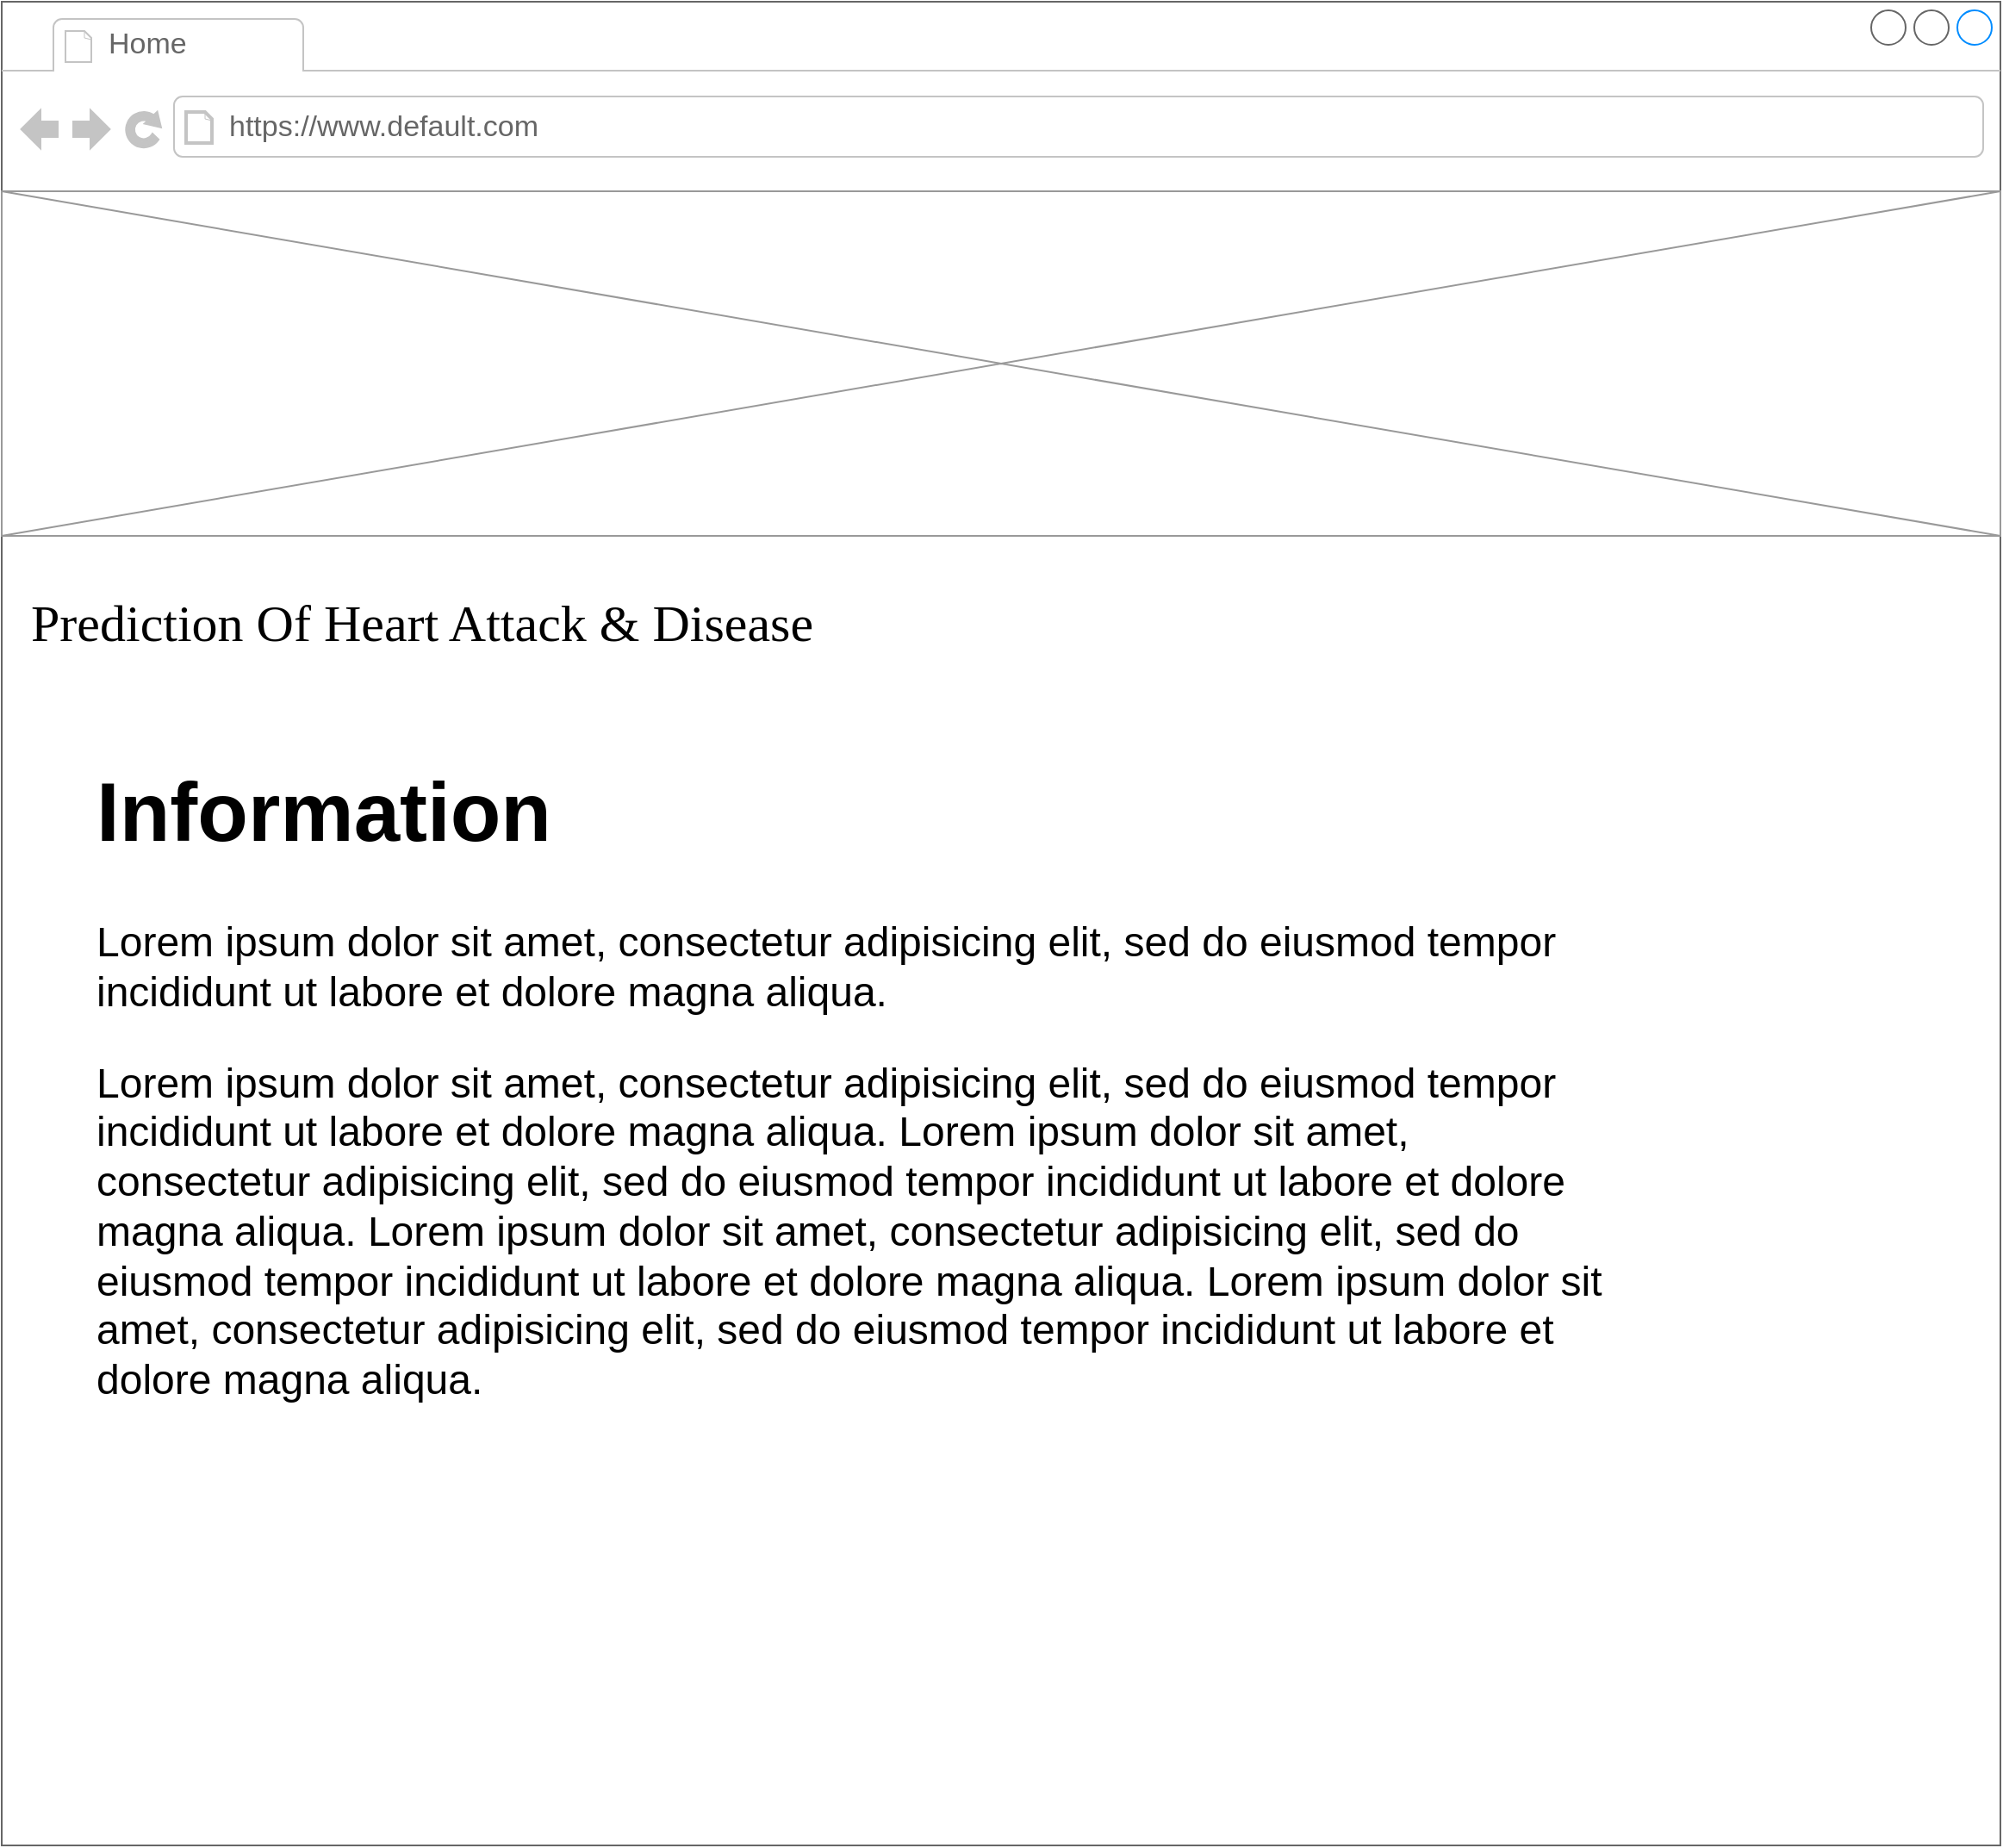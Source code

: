 <mxfile version="20.6.0" type="gitlab" pages="3">
  <diagram id="-aEmUAej3urHHkhpdaoh" name="Page-1">
    <mxGraphModel dx="2062" dy="1192" grid="1" gridSize="10" guides="1" tooltips="1" connect="1" arrows="1" fold="1" page="1" pageScale="1" pageWidth="1600" pageHeight="900" math="0" shadow="0">
      <root>
        <mxCell id="0" />
        <mxCell id="1" parent="0" />
        <mxCell id="59R9F3fv3jk_nmW581Oc-1" value="" style="strokeWidth=1;shadow=0;dashed=0;align=center;html=1;shape=mxgraph.mockup.containers.browserWindow;rSize=0;strokeColor=#666666;mainText=,;recursiveResize=0;rounded=0;labelBackgroundColor=none;fontFamily=Verdana;fontSize=12;container=0;" vertex="1" parent="1">
          <mxGeometry x="50" y="210" width="1160" height="1070" as="geometry" />
        </mxCell>
        <mxCell id="59R9F3fv3jk_nmW581Oc-2" value="Home" style="strokeWidth=1;shadow=0;dashed=0;align=center;html=1;shape=mxgraph.mockup.containers.anchor;fontSize=17;fontColor=#666666;align=left;" vertex="1" parent="1">
          <mxGeometry x="110" y="222" width="110" height="26" as="geometry" />
        </mxCell>
        <mxCell id="59R9F3fv3jk_nmW581Oc-3" value="https://www.default.com" style="strokeWidth=1;shadow=0;dashed=0;align=center;html=1;shape=mxgraph.mockup.containers.anchor;rSize=0;fontSize=17;fontColor=#666666;align=left;" vertex="1" parent="1">
          <mxGeometry x="180" y="270" width="250" height="26" as="geometry" />
        </mxCell>
        <mxCell id="59R9F3fv3jk_nmW581Oc-4" value="Prediction Of Heart Attack &amp;amp; Disease" style="text;html=1;points=[];align=left;verticalAlign=top;spacingTop=-4;fontSize=30;fontFamily=Verdana" vertex="1" parent="1">
          <mxGeometry x="65" y="550" width="500" height="50" as="geometry" />
        </mxCell>
        <mxCell id="59R9F3fv3jk_nmW581Oc-5" value="" style="verticalLabelPosition=bottom;shadow=0;dashed=0;align=center;html=1;verticalAlign=top;strokeWidth=1;shape=mxgraph.mockup.graphics.simpleIcon;strokeColor=#999999;fillColor=#ffffff;rounded=0;labelBackgroundColor=none;fontFamily=Verdana;fontSize=12;fontColor=#000000;" vertex="1" parent="1">
          <mxGeometry x="50" y="320" width="1160" height="200" as="geometry" />
        </mxCell>
        <mxCell id="59R9F3fv3jk_nmW581Oc-6" value="&lt;h1&gt;Information&amp;nbsp;&lt;/h1&gt;&lt;p&gt;Lorem ipsum dolor sit amet, consectetur adipisicing elit, sed do eiusmod tempor incididunt ut labore et dolore magna aliqua.&amp;nbsp;&lt;/p&gt;Lorem ipsum dolor sit amet, consectetur adipisicing elit, sed do eiusmod tempor incididunt ut labore et dolore magna aliqua. Lorem ipsum dolor sit amet, consectetur adipisicing elit, sed do eiusmod tempor incididunt ut labore et dolore magna aliqua. Lorem ipsum dolor sit amet, consectetur adipisicing elit, sed do eiusmod tempor incididunt ut labore et dolore magna aliqua. Lorem ipsum dolor sit amet, consectetur adipisicing elit, sed do eiusmod tempor incididunt ut labore et dolore magna aliqua." style="text;html=1;strokeColor=none;fillColor=none;spacing=5;spacingTop=-20;whiteSpace=wrap;overflow=hidden;rounded=0;fontSize=24;" vertex="1" parent="1">
          <mxGeometry x="100" y="630" width="900" height="400" as="geometry" />
        </mxCell>
      </root>
    </mxGraphModel>
  </diagram>
  <diagram name="Predict" id="ZeoZo5SMHD47Z12Ni2xi">
    <mxGraphModel dx="1303" dy="788" grid="1" gridSize="10" guides="1" tooltips="1" connect="1" arrows="1" fold="1" page="1" pageScale="1" pageWidth="1600" pageHeight="900" background="none" math="0" shadow="0">
      <root>
        <mxCell id="0" />
        <mxCell id="1" parent="0" />
        <mxCell id="7026571954dc6520-1" value="" style="strokeWidth=1;shadow=0;dashed=0;align=center;html=1;shape=mxgraph.mockup.containers.browserWindow;rSize=0;strokeColor=#666666;mainText=,;recursiveResize=0;rounded=0;labelBackgroundColor=none;fontFamily=Verdana;fontSize=12" parent="1" vertex="1">
          <mxGeometry x="10" y="170" width="1160" height="1070" as="geometry" />
        </mxCell>
        <mxCell id="7026571954dc6520-2" value="Predict" style="strokeWidth=1;shadow=0;dashed=0;align=center;html=1;shape=mxgraph.mockup.containers.anchor;fontSize=17;fontColor=#666666;align=left;" parent="7026571954dc6520-1" vertex="1">
          <mxGeometry x="60" y="12" width="110" height="26" as="geometry" />
        </mxCell>
        <mxCell id="7026571954dc6520-3" value="https://www.default.com" style="strokeWidth=1;shadow=0;dashed=0;align=center;html=1;shape=mxgraph.mockup.containers.anchor;rSize=0;fontSize=17;fontColor=#666666;align=left;" parent="7026571954dc6520-1" vertex="1">
          <mxGeometry x="130" y="60" width="250" height="26" as="geometry" />
        </mxCell>
        <mxCell id="7026571954dc6520-4" value="Enter Parameters For Prediction" style="text;html=1;points=[];align=left;verticalAlign=top;spacingTop=-4;fontSize=30;fontFamily=Verdana" parent="7026571954dc6520-1" vertex="1">
          <mxGeometry x="15" y="340" width="500" height="50" as="geometry" />
        </mxCell>
        <mxCell id="6czDLQYnLvfZXLCgmv8X-1" value="" style="verticalLabelPosition=bottom;shadow=0;dashed=0;align=center;html=1;verticalAlign=top;strokeWidth=1;shape=mxgraph.mockup.graphics.simpleIcon;strokeColor=#999999;fillColor=#ffffff;rounded=0;labelBackgroundColor=none;fontFamily=Verdana;fontSize=12;fontColor=#000000;" vertex="1" parent="7026571954dc6520-1">
          <mxGeometry y="110" width="1110" height="200" as="geometry" />
        </mxCell>
        <mxCell id="6czDLQYnLvfZXLCgmv8X-16" value="" style="rounded=1;whiteSpace=wrap;html=1;" vertex="1" parent="7026571954dc6520-1">
          <mxGeometry x="310" y="405" width="130" height="45" as="geometry" />
        </mxCell>
        <mxCell id="6czDLQYnLvfZXLCgmv8X-17" value="&lt;font style=&quot;font-size: 24px;&quot;&gt;HighBP&lt;/font&gt;" style="text;html=1;strokeColor=none;fillColor=none;align=center;verticalAlign=middle;whiteSpace=wrap;rounded=0;" vertex="1" parent="7026571954dc6520-1">
          <mxGeometry x="210" y="410" width="60" height="30" as="geometry" />
        </mxCell>
        <mxCell id="6czDLQYnLvfZXLCgmv8X-20" value="&lt;font style=&quot;font-size: 24px;&quot;&gt;HighChol&lt;/font&gt;" style="text;html=1;strokeColor=none;fillColor=none;align=center;verticalAlign=middle;whiteSpace=wrap;rounded=0;" vertex="1" parent="7026571954dc6520-1">
          <mxGeometry x="210" y="480" width="60" height="30" as="geometry" />
        </mxCell>
        <mxCell id="6czDLQYnLvfZXLCgmv8X-19" value="&lt;span style=&quot;font-size: 24px;&quot;&gt;BMI&lt;/span&gt;" style="text;html=1;strokeColor=none;fillColor=none;align=center;verticalAlign=middle;whiteSpace=wrap;rounded=0;" vertex="1" parent="7026571954dc6520-1">
          <mxGeometry x="210" y="540" width="60" height="30" as="geometry" />
        </mxCell>
        <mxCell id="6czDLQYnLvfZXLCgmv8X-18" value="&lt;font style=&quot;font-size: 24px;&quot;&gt;Smoker&lt;/font&gt;" style="text;html=1;strokeColor=none;fillColor=none;align=center;verticalAlign=middle;whiteSpace=wrap;rounded=0;" vertex="1" parent="7026571954dc6520-1">
          <mxGeometry x="210" y="610" width="60" height="30" as="geometry" />
        </mxCell>
        <mxCell id="6czDLQYnLvfZXLCgmv8X-26" value="" style="rounded=1;whiteSpace=wrap;html=1;" vertex="1" parent="7026571954dc6520-1">
          <mxGeometry x="310" y="670" width="130" height="45" as="geometry" />
        </mxCell>
        <mxCell id="6czDLQYnLvfZXLCgmv8X-25" value="" style="rounded=1;whiteSpace=wrap;html=1;" vertex="1" parent="7026571954dc6520-1">
          <mxGeometry x="310" y="540" width="130" height="45" as="geometry" />
        </mxCell>
        <mxCell id="6czDLQYnLvfZXLCgmv8X-24" value="" style="rounded=1;whiteSpace=wrap;html=1;" vertex="1" parent="7026571954dc6520-1">
          <mxGeometry x="310" y="602.5" width="130" height="45" as="geometry" />
        </mxCell>
        <mxCell id="6czDLQYnLvfZXLCgmv8X-23" value="" style="rounded=1;whiteSpace=wrap;html=1;" vertex="1" parent="7026571954dc6520-1">
          <mxGeometry x="310" y="472.5" width="130" height="45" as="geometry" />
        </mxCell>
        <mxCell id="6czDLQYnLvfZXLCgmv8X-28" value="&lt;font style=&quot;font-size: 24px;&quot;&gt;Diabetes&lt;/font&gt;" style="text;html=1;strokeColor=none;fillColor=none;align=center;verticalAlign=middle;whiteSpace=wrap;rounded=0;" vertex="1" parent="7026571954dc6520-1">
          <mxGeometry x="605" y="412.5" width="60" height="30" as="geometry" />
        </mxCell>
        <mxCell id="6czDLQYnLvfZXLCgmv8X-29" value="" style="rounded=1;whiteSpace=wrap;html=1;" vertex="1" parent="7026571954dc6520-1">
          <mxGeometry x="700" y="405" width="130" height="45" as="geometry" />
        </mxCell>
        <mxCell id="6czDLQYnLvfZXLCgmv8X-30" value="&lt;font style=&quot;font-size: 24px;&quot;&gt;Sex&lt;/font&gt;" style="text;html=1;strokeColor=none;fillColor=none;align=center;verticalAlign=middle;whiteSpace=wrap;rounded=0;" vertex="1" parent="7026571954dc6520-1">
          <mxGeometry x="600" y="540" width="60" height="30" as="geometry" />
        </mxCell>
        <mxCell id="6czDLQYnLvfZXLCgmv8X-31" value="&lt;font style=&quot;font-size: 24px;&quot;&gt;Age&lt;/font&gt;" style="text;html=1;strokeColor=none;fillColor=none;align=center;verticalAlign=middle;whiteSpace=wrap;rounded=0;" vertex="1" parent="7026571954dc6520-1">
          <mxGeometry x="605" y="610" width="60" height="30" as="geometry" />
        </mxCell>
        <mxCell id="6czDLQYnLvfZXLCgmv8X-32" value="&lt;span style=&quot;font-size: 24px;&quot;&gt;Stroke&lt;/span&gt;" style="text;html=1;strokeColor=none;fillColor=none;align=center;verticalAlign=middle;whiteSpace=wrap;rounded=0;" vertex="1" parent="7026571954dc6520-1">
          <mxGeometry x="210" y="670" width="60" height="30" as="geometry" />
        </mxCell>
        <mxCell id="6czDLQYnLvfZXLCgmv8X-33" value="&lt;font style=&quot;font-size: 24px;&quot;&gt;HvyAlcohol&lt;br&gt;&amp;nbsp;Consump&lt;/font&gt;" style="text;html=1;strokeColor=none;fillColor=none;align=center;verticalAlign=middle;whiteSpace=wrap;rounded=0;" vertex="1" parent="7026571954dc6520-1">
          <mxGeometry x="605" y="480" width="60" height="30" as="geometry" />
        </mxCell>
        <mxCell id="6czDLQYnLvfZXLCgmv8X-35" value="" style="rounded=1;whiteSpace=wrap;html=1;" vertex="1" parent="7026571954dc6520-1">
          <mxGeometry x="700" y="540" width="130" height="45" as="geometry" />
        </mxCell>
        <mxCell id="6czDLQYnLvfZXLCgmv8X-36" value="" style="rounded=1;whiteSpace=wrap;html=1;" vertex="1" parent="7026571954dc6520-1">
          <mxGeometry x="700" y="602.5" width="130" height="45" as="geometry" />
        </mxCell>
        <mxCell id="6czDLQYnLvfZXLCgmv8X-37" value="" style="rounded=1;whiteSpace=wrap;html=1;" vertex="1" parent="7026571954dc6520-1">
          <mxGeometry x="700" y="472.5" width="130" height="45" as="geometry" />
        </mxCell>
        <mxCell id="6czDLQYnLvfZXLCgmv8X-67" value="&lt;font style=&quot;font-size: 24px;&quot;&gt;Predict&lt;/font&gt;" style="rounded=1;whiteSpace=wrap;html=1;" vertex="1" parent="7026571954dc6520-1">
          <mxGeometry x="480" y="770" width="130" height="45" as="geometry" />
        </mxCell>
        <mxCell id="yil7WbPHh_8H_s9sjf6q-1" value="" style="rounded=1;whiteSpace=wrap;html=1;" vertex="1" parent="7026571954dc6520-1">
          <mxGeometry x="700" y="602.5" width="130" height="45" as="geometry" />
        </mxCell>
        <mxCell id="yil7WbPHh_8H_s9sjf6q-2" value="" style="rounded=1;whiteSpace=wrap;html=1;" vertex="1" parent="7026571954dc6520-1">
          <mxGeometry x="700" y="540" width="130" height="45" as="geometry" />
        </mxCell>
        <mxCell id="yil7WbPHh_8H_s9sjf6q-3" value="" style="rounded=1;whiteSpace=wrap;html=1;" vertex="1" parent="7026571954dc6520-1">
          <mxGeometry x="700" y="472.5" width="130" height="45" as="geometry" />
        </mxCell>
        <mxCell id="yil7WbPHh_8H_s9sjf6q-33" value="Prediction:&amp;nbsp;" style="text;html=1;points=[];align=center;verticalAlign=top;spacingTop=-4;fontSize=30;fontFamily=Verdana" vertex="1" parent="7026571954dc6520-1">
          <mxGeometry x="290" y="890" width="500" height="50" as="geometry" />
        </mxCell>
      </root>
    </mxGraphModel>
  </diagram>
  <diagram name="Prediction History" id="QiFfH6-jYumLeRh3xiWd">
    <mxGraphModel dx="1564" dy="946" grid="1" gridSize="10" guides="1" tooltips="1" connect="1" arrows="1" fold="1" page="1" pageScale="1" pageWidth="1600" pageHeight="900" background="none" math="0" shadow="0">
      <root>
        <mxCell id="CGbK0AJwOuLFmrDvbF8Z-0" />
        <mxCell id="CGbK0AJwOuLFmrDvbF8Z-1" parent="CGbK0AJwOuLFmrDvbF8Z-0" />
        <mxCell id="CGbK0AJwOuLFmrDvbF8Z-2" value="" style="strokeWidth=1;shadow=0;dashed=0;align=center;html=1;shape=mxgraph.mockup.containers.browserWindow;rSize=0;strokeColor=#666666;mainText=,;recursiveResize=0;rounded=0;labelBackgroundColor=none;fontFamily=Verdana;fontSize=12" vertex="1" parent="CGbK0AJwOuLFmrDvbF8Z-1">
          <mxGeometry x="10" y="170" width="1280" height="1070" as="geometry" />
        </mxCell>
        <mxCell id="CGbK0AJwOuLFmrDvbF8Z-3" value="History" style="strokeWidth=1;shadow=0;dashed=0;align=center;html=1;shape=mxgraph.mockup.containers.anchor;fontSize=17;fontColor=#666666;align=left;" vertex="1" parent="CGbK0AJwOuLFmrDvbF8Z-2">
          <mxGeometry x="60" y="12" width="110" height="26" as="geometry" />
        </mxCell>
        <mxCell id="CGbK0AJwOuLFmrDvbF8Z-4" value="https://www.default.com" style="strokeWidth=1;shadow=0;dashed=0;align=center;html=1;shape=mxgraph.mockup.containers.anchor;rSize=0;fontSize=17;fontColor=#666666;align=left;" vertex="1" parent="CGbK0AJwOuLFmrDvbF8Z-2">
          <mxGeometry x="130" y="60" width="250" height="26" as="geometry" />
        </mxCell>
        <mxCell id="CGbK0AJwOuLFmrDvbF8Z-5" value="Prediction History" style="text;html=1;points=[];align=left;verticalAlign=top;spacingTop=-4;fontSize=30;fontFamily=Verdana" vertex="1" parent="CGbK0AJwOuLFmrDvbF8Z-2">
          <mxGeometry x="40" y="340" width="500" height="50" as="geometry" />
        </mxCell>
        <mxCell id="CGbK0AJwOuLFmrDvbF8Z-6" value="" style="verticalLabelPosition=bottom;shadow=0;dashed=0;align=center;html=1;verticalAlign=top;strokeWidth=1;shape=mxgraph.mockup.graphics.simpleIcon;strokeColor=#999999;fillColor=#ffffff;rounded=0;labelBackgroundColor=none;fontFamily=Verdana;fontSize=12;fontColor=#000000;" vertex="1" parent="CGbK0AJwOuLFmrDvbF8Z-2">
          <mxGeometry y="110" width="1280" height="200" as="geometry" />
        </mxCell>
        <mxCell id="_0tgyXewWuJT7irl3SuE-0" value="" style="shape=table;startSize=0;container=1;collapsible=0;childLayout=tableLayout;fontStyle=1;align=center;fontSize=24;movable=1;resizable=1;rotatable=1;deletable=1;editable=1;connectable=1;" vertex="1" parent="CGbK0AJwOuLFmrDvbF8Z-2">
          <mxGeometry x="110" y="420" width="320" height="310" as="geometry" />
        </mxCell>
        <mxCell id="_0tgyXewWuJT7irl3SuE-1" value="" style="shape=tableRow;horizontal=0;startSize=0;swimlaneHead=0;swimlaneBody=0;top=0;left=0;bottom=0;right=0;collapsible=0;dropTarget=0;fillColor=none;points=[[0,0.5],[1,0.5]];portConstraint=eastwest;fontSize=24;" vertex="1" parent="_0tgyXewWuJT7irl3SuE-0">
          <mxGeometry width="320" height="103" as="geometry" />
        </mxCell>
        <mxCell id="_0tgyXewWuJT7irl3SuE-2" value="Parameter&amp;nbsp;&lt;br&gt;1" style="shape=partialRectangle;html=1;whiteSpace=wrap;connectable=0;fillColor=none;top=0;left=0;bottom=0;right=0;overflow=hidden;fontSize=24;" vertex="1" parent="_0tgyXewWuJT7irl3SuE-1">
          <mxGeometry width="108" height="103" as="geometry">
            <mxRectangle width="108" height="103" as="alternateBounds" />
          </mxGeometry>
        </mxCell>
        <mxCell id="_0tgyXewWuJT7irl3SuE-3" value="Parameter&amp;nbsp;&lt;br&gt;2" style="shape=partialRectangle;html=1;whiteSpace=wrap;connectable=0;fillColor=none;top=0;left=0;bottom=0;right=0;overflow=hidden;fontSize=24;" vertex="1" parent="_0tgyXewWuJT7irl3SuE-1">
          <mxGeometry x="108" width="107" height="103" as="geometry">
            <mxRectangle width="107" height="103" as="alternateBounds" />
          </mxGeometry>
        </mxCell>
        <mxCell id="_0tgyXewWuJT7irl3SuE-4" value="Parameter&amp;nbsp;&lt;br&gt;3" style="shape=partialRectangle;html=1;whiteSpace=wrap;connectable=0;fillColor=none;top=0;left=0;bottom=0;right=0;overflow=hidden;fontSize=24;" vertex="1" parent="_0tgyXewWuJT7irl3SuE-1">
          <mxGeometry x="215" width="105" height="103" as="geometry">
            <mxRectangle width="105" height="103" as="alternateBounds" />
          </mxGeometry>
        </mxCell>
        <mxCell id="_0tgyXewWuJT7irl3SuE-5" value="" style="shape=tableRow;horizontal=0;startSize=0;swimlaneHead=0;swimlaneBody=0;top=0;left=0;bottom=0;right=0;collapsible=0;dropTarget=0;fillColor=none;points=[[0,0.5],[1,0.5]];portConstraint=eastwest;fontSize=24;" vertex="1" parent="_0tgyXewWuJT7irl3SuE-0">
          <mxGeometry y="103" width="320" height="104" as="geometry" />
        </mxCell>
        <mxCell id="_0tgyXewWuJT7irl3SuE-6" value="" style="shape=partialRectangle;html=1;whiteSpace=wrap;connectable=0;fillColor=none;top=0;left=0;bottom=0;right=0;overflow=hidden;fontSize=24;" vertex="1" parent="_0tgyXewWuJT7irl3SuE-5">
          <mxGeometry width="108" height="104" as="geometry">
            <mxRectangle width="108" height="104" as="alternateBounds" />
          </mxGeometry>
        </mxCell>
        <mxCell id="_0tgyXewWuJT7irl3SuE-7" value="" style="shape=partialRectangle;html=1;whiteSpace=wrap;connectable=0;fillColor=none;top=0;left=0;bottom=0;right=0;overflow=hidden;fontSize=24;" vertex="1" parent="_0tgyXewWuJT7irl3SuE-5">
          <mxGeometry x="108" width="107" height="104" as="geometry">
            <mxRectangle width="107" height="104" as="alternateBounds" />
          </mxGeometry>
        </mxCell>
        <mxCell id="_0tgyXewWuJT7irl3SuE-8" value="" style="shape=partialRectangle;html=1;whiteSpace=wrap;connectable=0;fillColor=none;top=0;left=0;bottom=0;right=0;overflow=hidden;fontSize=24;" vertex="1" parent="_0tgyXewWuJT7irl3SuE-5">
          <mxGeometry x="215" width="105" height="104" as="geometry">
            <mxRectangle width="105" height="104" as="alternateBounds" />
          </mxGeometry>
        </mxCell>
        <mxCell id="_0tgyXewWuJT7irl3SuE-9" value="" style="shape=tableRow;horizontal=0;startSize=0;swimlaneHead=0;swimlaneBody=0;top=0;left=0;bottom=0;right=0;collapsible=0;dropTarget=0;fillColor=none;points=[[0,0.5],[1,0.5]];portConstraint=eastwest;fontSize=24;" vertex="1" parent="_0tgyXewWuJT7irl3SuE-0">
          <mxGeometry y="207" width="320" height="103" as="geometry" />
        </mxCell>
        <mxCell id="_0tgyXewWuJT7irl3SuE-10" value="" style="shape=partialRectangle;html=1;whiteSpace=wrap;connectable=0;fillColor=none;top=0;left=0;bottom=0;right=0;overflow=hidden;fontSize=24;" vertex="1" parent="_0tgyXewWuJT7irl3SuE-9">
          <mxGeometry width="108" height="103" as="geometry">
            <mxRectangle width="108" height="103" as="alternateBounds" />
          </mxGeometry>
        </mxCell>
        <mxCell id="_0tgyXewWuJT7irl3SuE-11" value="" style="shape=partialRectangle;html=1;whiteSpace=wrap;connectable=0;fillColor=none;top=0;left=0;bottom=0;right=0;overflow=hidden;fontSize=24;" vertex="1" parent="_0tgyXewWuJT7irl3SuE-9">
          <mxGeometry x="108" width="107" height="103" as="geometry">
            <mxRectangle width="107" height="103" as="alternateBounds" />
          </mxGeometry>
        </mxCell>
        <mxCell id="_0tgyXewWuJT7irl3SuE-12" value="" style="shape=partialRectangle;html=1;whiteSpace=wrap;connectable=0;fillColor=none;top=0;left=0;bottom=0;right=0;overflow=hidden;fontSize=24;" vertex="1" parent="_0tgyXewWuJT7irl3SuE-9">
          <mxGeometry x="215" width="105" height="103" as="geometry">
            <mxRectangle width="105" height="103" as="alternateBounds" />
          </mxGeometry>
        </mxCell>
        <mxCell id="_0tgyXewWuJT7irl3SuE-103" value="" style="shape=table;startSize=0;container=1;collapsible=0;childLayout=tableLayout;fontStyle=1;align=center;fontSize=24;movable=1;resizable=1;rotatable=1;deletable=1;editable=1;connectable=1;" vertex="1" parent="CGbK0AJwOuLFmrDvbF8Z-2">
          <mxGeometry x="747" y="420" width="320" height="310" as="geometry" />
        </mxCell>
        <mxCell id="_0tgyXewWuJT7irl3SuE-104" value="" style="shape=tableRow;horizontal=0;startSize=0;swimlaneHead=0;swimlaneBody=0;top=0;left=0;bottom=0;right=0;collapsible=0;dropTarget=0;fillColor=none;points=[[0,0.5],[1,0.5]];portConstraint=eastwest;fontSize=24;" vertex="1" parent="_0tgyXewWuJT7irl3SuE-103">
          <mxGeometry width="320" height="102" as="geometry" />
        </mxCell>
        <mxCell id="_0tgyXewWuJT7irl3SuE-105" value="Parameter&amp;nbsp;&lt;br&gt;7" style="shape=partialRectangle;html=1;whiteSpace=wrap;connectable=0;fillColor=none;top=0;left=0;bottom=0;right=0;overflow=hidden;fontSize=24;" vertex="1" parent="_0tgyXewWuJT7irl3SuE-104">
          <mxGeometry width="108" height="102" as="geometry">
            <mxRectangle width="108" height="102" as="alternateBounds" />
          </mxGeometry>
        </mxCell>
        <mxCell id="_0tgyXewWuJT7irl3SuE-106" value="Parameter&amp;nbsp;&lt;br&gt;8" style="shape=partialRectangle;html=1;whiteSpace=wrap;connectable=0;fillColor=none;top=0;left=0;bottom=0;right=0;overflow=hidden;fontSize=24;" vertex="1" parent="_0tgyXewWuJT7irl3SuE-104">
          <mxGeometry x="108" width="107" height="102" as="geometry">
            <mxRectangle width="107" height="102" as="alternateBounds" />
          </mxGeometry>
        </mxCell>
        <mxCell id="_0tgyXewWuJT7irl3SuE-107" value="Parameter&amp;nbsp;&lt;br&gt;9" style="shape=partialRectangle;html=1;whiteSpace=wrap;connectable=0;fillColor=none;top=0;left=0;bottom=0;right=0;overflow=hidden;fontSize=24;" vertex="1" parent="_0tgyXewWuJT7irl3SuE-104">
          <mxGeometry x="215" width="105" height="102" as="geometry">
            <mxRectangle width="105" height="102" as="alternateBounds" />
          </mxGeometry>
        </mxCell>
        <mxCell id="_0tgyXewWuJT7irl3SuE-108" value="" style="shape=tableRow;horizontal=0;startSize=0;swimlaneHead=0;swimlaneBody=0;top=0;left=0;bottom=0;right=0;collapsible=0;dropTarget=0;fillColor=none;points=[[0,0.5],[1,0.5]];portConstraint=eastwest;fontSize=24;" vertex="1" parent="_0tgyXewWuJT7irl3SuE-103">
          <mxGeometry y="102" width="320" height="106" as="geometry" />
        </mxCell>
        <mxCell id="_0tgyXewWuJT7irl3SuE-109" value="" style="shape=partialRectangle;html=1;whiteSpace=wrap;connectable=0;fillColor=none;top=0;left=0;bottom=0;right=0;overflow=hidden;fontSize=24;" vertex="1" parent="_0tgyXewWuJT7irl3SuE-108">
          <mxGeometry width="108" height="106" as="geometry">
            <mxRectangle width="108" height="106" as="alternateBounds" />
          </mxGeometry>
        </mxCell>
        <mxCell id="_0tgyXewWuJT7irl3SuE-110" value="" style="shape=partialRectangle;html=1;whiteSpace=wrap;connectable=0;fillColor=none;top=0;left=0;bottom=0;right=0;overflow=hidden;fontSize=24;" vertex="1" parent="_0tgyXewWuJT7irl3SuE-108">
          <mxGeometry x="108" width="107" height="106" as="geometry">
            <mxRectangle width="107" height="106" as="alternateBounds" />
          </mxGeometry>
        </mxCell>
        <mxCell id="_0tgyXewWuJT7irl3SuE-111" value="" style="shape=partialRectangle;html=1;whiteSpace=wrap;connectable=0;fillColor=none;top=0;left=0;bottom=0;right=0;overflow=hidden;fontSize=24;" vertex="1" parent="_0tgyXewWuJT7irl3SuE-108">
          <mxGeometry x="215" width="105" height="106" as="geometry">
            <mxRectangle width="105" height="106" as="alternateBounds" />
          </mxGeometry>
        </mxCell>
        <mxCell id="_0tgyXewWuJT7irl3SuE-112" value="" style="shape=tableRow;horizontal=0;startSize=0;swimlaneHead=0;swimlaneBody=0;top=0;left=0;bottom=0;right=0;collapsible=0;dropTarget=0;fillColor=none;points=[[0,0.5],[1,0.5]];portConstraint=eastwest;fontSize=24;" vertex="1" parent="_0tgyXewWuJT7irl3SuE-103">
          <mxGeometry y="208" width="320" height="102" as="geometry" />
        </mxCell>
        <mxCell id="_0tgyXewWuJT7irl3SuE-113" value="" style="shape=partialRectangle;html=1;whiteSpace=wrap;connectable=0;fillColor=none;top=0;left=0;bottom=0;right=0;overflow=hidden;fontSize=24;" vertex="1" parent="_0tgyXewWuJT7irl3SuE-112">
          <mxGeometry width="108" height="102" as="geometry">
            <mxRectangle width="108" height="102" as="alternateBounds" />
          </mxGeometry>
        </mxCell>
        <mxCell id="_0tgyXewWuJT7irl3SuE-114" value="" style="shape=partialRectangle;html=1;whiteSpace=wrap;connectable=0;fillColor=none;top=0;left=0;bottom=0;right=0;overflow=hidden;fontSize=24;" vertex="1" parent="_0tgyXewWuJT7irl3SuE-112">
          <mxGeometry x="108" width="107" height="102" as="geometry">
            <mxRectangle width="107" height="102" as="alternateBounds" />
          </mxGeometry>
        </mxCell>
        <mxCell id="_0tgyXewWuJT7irl3SuE-115" value="" style="shape=partialRectangle;html=1;whiteSpace=wrap;connectable=0;fillColor=none;top=0;left=0;bottom=0;right=0;overflow=hidden;fontSize=24;" vertex="1" parent="_0tgyXewWuJT7irl3SuE-112">
          <mxGeometry x="215" width="105" height="102" as="geometry">
            <mxRectangle width="105" height="102" as="alternateBounds" />
          </mxGeometry>
        </mxCell>
        <mxCell id="_0tgyXewWuJT7irl3SuE-90" value="" style="shape=table;startSize=0;container=1;collapsible=0;childLayout=tableLayout;fontStyle=1;align=center;fontSize=24;movable=1;resizable=1;rotatable=1;deletable=1;editable=1;connectable=1;" vertex="1" parent="CGbK0AJwOuLFmrDvbF8Z-2">
          <mxGeometry x="430" y="420" width="320" height="310" as="geometry" />
        </mxCell>
        <mxCell id="_0tgyXewWuJT7irl3SuE-91" value="" style="shape=tableRow;horizontal=0;startSize=0;swimlaneHead=0;swimlaneBody=0;top=0;left=0;bottom=0;right=0;collapsible=0;dropTarget=0;fillColor=none;points=[[0,0.5],[1,0.5]];portConstraint=eastwest;fontSize=24;" vertex="1" parent="_0tgyXewWuJT7irl3SuE-90">
          <mxGeometry width="320" height="103" as="geometry" />
        </mxCell>
        <mxCell id="_0tgyXewWuJT7irl3SuE-92" value="Parameter&amp;nbsp;&lt;br&gt;4" style="shape=partialRectangle;html=1;whiteSpace=wrap;connectable=0;fillColor=none;top=0;left=0;bottom=0;right=0;overflow=hidden;fontSize=24;" vertex="1" parent="_0tgyXewWuJT7irl3SuE-91">
          <mxGeometry width="108" height="103" as="geometry">
            <mxRectangle width="108" height="103" as="alternateBounds" />
          </mxGeometry>
        </mxCell>
        <mxCell id="_0tgyXewWuJT7irl3SuE-93" value="Parameter&amp;nbsp;&lt;br&gt;5" style="shape=partialRectangle;html=1;whiteSpace=wrap;connectable=0;fillColor=none;top=0;left=0;bottom=0;right=0;overflow=hidden;fontSize=24;" vertex="1" parent="_0tgyXewWuJT7irl3SuE-91">
          <mxGeometry x="108" width="107" height="103" as="geometry">
            <mxRectangle width="107" height="103" as="alternateBounds" />
          </mxGeometry>
        </mxCell>
        <mxCell id="_0tgyXewWuJT7irl3SuE-94" value="Parameter&amp;nbsp;&lt;br&gt;6" style="shape=partialRectangle;html=1;whiteSpace=wrap;connectable=0;fillColor=none;top=0;left=0;bottom=0;right=0;overflow=hidden;fontSize=24;" vertex="1" parent="_0tgyXewWuJT7irl3SuE-91">
          <mxGeometry x="215" width="105" height="103" as="geometry">
            <mxRectangle width="105" height="103" as="alternateBounds" />
          </mxGeometry>
        </mxCell>
        <mxCell id="_0tgyXewWuJT7irl3SuE-95" value="" style="shape=tableRow;horizontal=0;startSize=0;swimlaneHead=0;swimlaneBody=0;top=0;left=0;bottom=0;right=0;collapsible=0;dropTarget=0;fillColor=none;points=[[0,0.5],[1,0.5]];portConstraint=eastwest;fontSize=24;" vertex="1" parent="_0tgyXewWuJT7irl3SuE-90">
          <mxGeometry y="103" width="320" height="104" as="geometry" />
        </mxCell>
        <mxCell id="_0tgyXewWuJT7irl3SuE-96" value="" style="shape=partialRectangle;html=1;whiteSpace=wrap;connectable=0;fillColor=none;top=0;left=0;bottom=0;right=0;overflow=hidden;fontSize=24;" vertex="1" parent="_0tgyXewWuJT7irl3SuE-95">
          <mxGeometry width="108" height="104" as="geometry">
            <mxRectangle width="108" height="104" as="alternateBounds" />
          </mxGeometry>
        </mxCell>
        <mxCell id="_0tgyXewWuJT7irl3SuE-97" value="" style="shape=partialRectangle;html=1;whiteSpace=wrap;connectable=0;fillColor=none;top=0;left=0;bottom=0;right=0;overflow=hidden;fontSize=24;" vertex="1" parent="_0tgyXewWuJT7irl3SuE-95">
          <mxGeometry x="108" width="107" height="104" as="geometry">
            <mxRectangle width="107" height="104" as="alternateBounds" />
          </mxGeometry>
        </mxCell>
        <mxCell id="_0tgyXewWuJT7irl3SuE-98" value="" style="shape=partialRectangle;html=1;whiteSpace=wrap;connectable=0;fillColor=none;top=0;left=0;bottom=0;right=0;overflow=hidden;fontSize=24;" vertex="1" parent="_0tgyXewWuJT7irl3SuE-95">
          <mxGeometry x="215" width="105" height="104" as="geometry">
            <mxRectangle width="105" height="104" as="alternateBounds" />
          </mxGeometry>
        </mxCell>
        <mxCell id="_0tgyXewWuJT7irl3SuE-99" value="" style="shape=tableRow;horizontal=0;startSize=0;swimlaneHead=0;swimlaneBody=0;top=0;left=0;bottom=0;right=0;collapsible=0;dropTarget=0;fillColor=none;points=[[0,0.5],[1,0.5]];portConstraint=eastwest;fontSize=24;" vertex="1" parent="_0tgyXewWuJT7irl3SuE-90">
          <mxGeometry y="207" width="320" height="103" as="geometry" />
        </mxCell>
        <mxCell id="_0tgyXewWuJT7irl3SuE-100" value="" style="shape=partialRectangle;html=1;whiteSpace=wrap;connectable=0;fillColor=none;top=0;left=0;bottom=0;right=0;overflow=hidden;fontSize=24;" vertex="1" parent="_0tgyXewWuJT7irl3SuE-99">
          <mxGeometry width="108" height="103" as="geometry">
            <mxRectangle width="108" height="103" as="alternateBounds" />
          </mxGeometry>
        </mxCell>
        <mxCell id="_0tgyXewWuJT7irl3SuE-101" value="" style="shape=partialRectangle;html=1;whiteSpace=wrap;connectable=0;fillColor=none;top=0;left=0;bottom=0;right=0;overflow=hidden;fontSize=24;" vertex="1" parent="_0tgyXewWuJT7irl3SuE-99">
          <mxGeometry x="108" width="107" height="103" as="geometry">
            <mxRectangle width="107" height="103" as="alternateBounds" />
          </mxGeometry>
        </mxCell>
        <mxCell id="_0tgyXewWuJT7irl3SuE-102" value="" style="shape=partialRectangle;html=1;whiteSpace=wrap;connectable=0;fillColor=none;top=0;left=0;bottom=0;right=0;overflow=hidden;fontSize=24;" vertex="1" parent="_0tgyXewWuJT7irl3SuE-99">
          <mxGeometry x="215" width="105" height="103" as="geometry">
            <mxRectangle width="105" height="103" as="alternateBounds" />
          </mxGeometry>
        </mxCell>
        <mxCell id="_0tgyXewWuJT7irl3SuE-132" value="Delete Record" style="rounded=0;whiteSpace=wrap;html=1;fontSize=24;" vertex="1" parent="CGbK0AJwOuLFmrDvbF8Z-2">
          <mxGeometry x="1067" y="420" width="110" height="100" as="geometry" />
        </mxCell>
        <mxCell id="_0tgyXewWuJT7irl3SuE-134" value="" style="rounded=0;whiteSpace=wrap;html=1;fontSize=24;" vertex="1" parent="CGbK0AJwOuLFmrDvbF8Z-2">
          <mxGeometry x="1067" y="610" width="110" height="120" as="geometry" />
        </mxCell>
        <mxCell id="_0tgyXewWuJT7irl3SuE-133" value="" style="rounded=0;whiteSpace=wrap;html=1;fontSize=24;" vertex="1" parent="CGbK0AJwOuLFmrDvbF8Z-2">
          <mxGeometry x="1067" y="520" width="110" height="110" as="geometry" />
        </mxCell>
      </root>
    </mxGraphModel>
  </diagram>
</mxfile>
